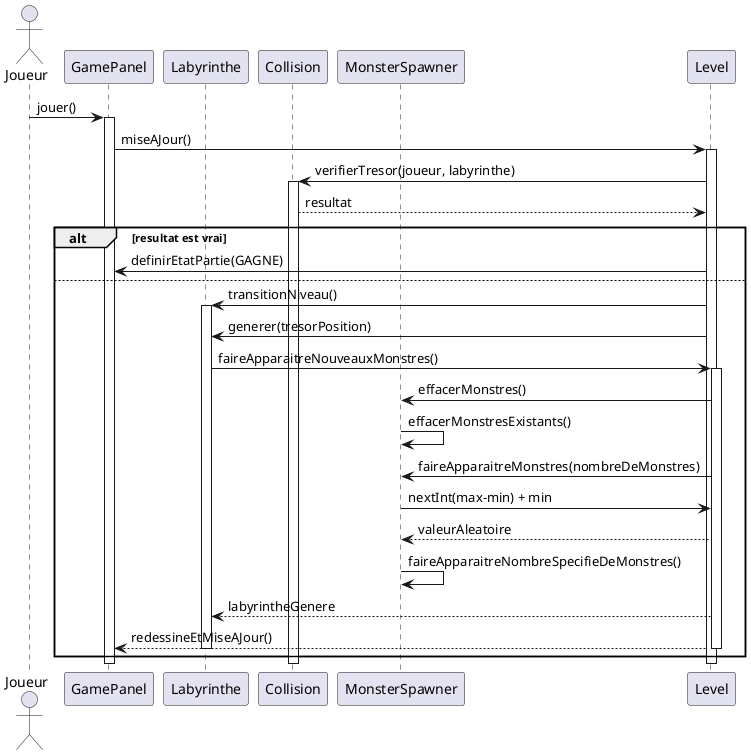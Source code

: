 @startuml
actor Joueur
participant GamePanel
participant Labyrinthe
participant Collision
participant MonsterSpawner

Joueur -> GamePanel: jouer()
activate GamePanel

GamePanel -> Level: miseAJour()
activate Level

Level -> Collision: verifierTresor(joueur, labyrinthe)
activate Collision
Collision --> Level: resultat

alt resultat est vrai
    Level -> GamePanel: definirEtatPartie(GAGNE)
else
    Level -> Labyrinthe: transitionNiveau()
    activate Labyrinthe

    Level -> Labyrinthe: generer(tresorPosition)
    Labyrinthe -> Level: faireApparaitreNouveauxMonstres()
    activate Level

    Level -> MonsterSpawner: effacerMonstres()
    MonsterSpawner -> MonsterSpawner: effacerMonstresExistants()

    Level -> MonsterSpawner: faireApparaitreMonstres(nombreDeMonstres)
    MonsterSpawner -> Level: nextInt(max-min) + min
    Level --> MonsterSpawner: valeurAleatoire
    MonsterSpawner -> MonsterSpawner: faireApparaitreNombreSpecifieDeMonstres()

    Level --> Labyrinthe: labyrintheGenere
    Level --> GamePanel: redessineEtMiseAJour()

    deactivate Level
    deactivate Labyrinthe
    deactivate MonsterSpawner
end

deactivate Collision
deactivate Level
deactivate GamePanel
@enduml
